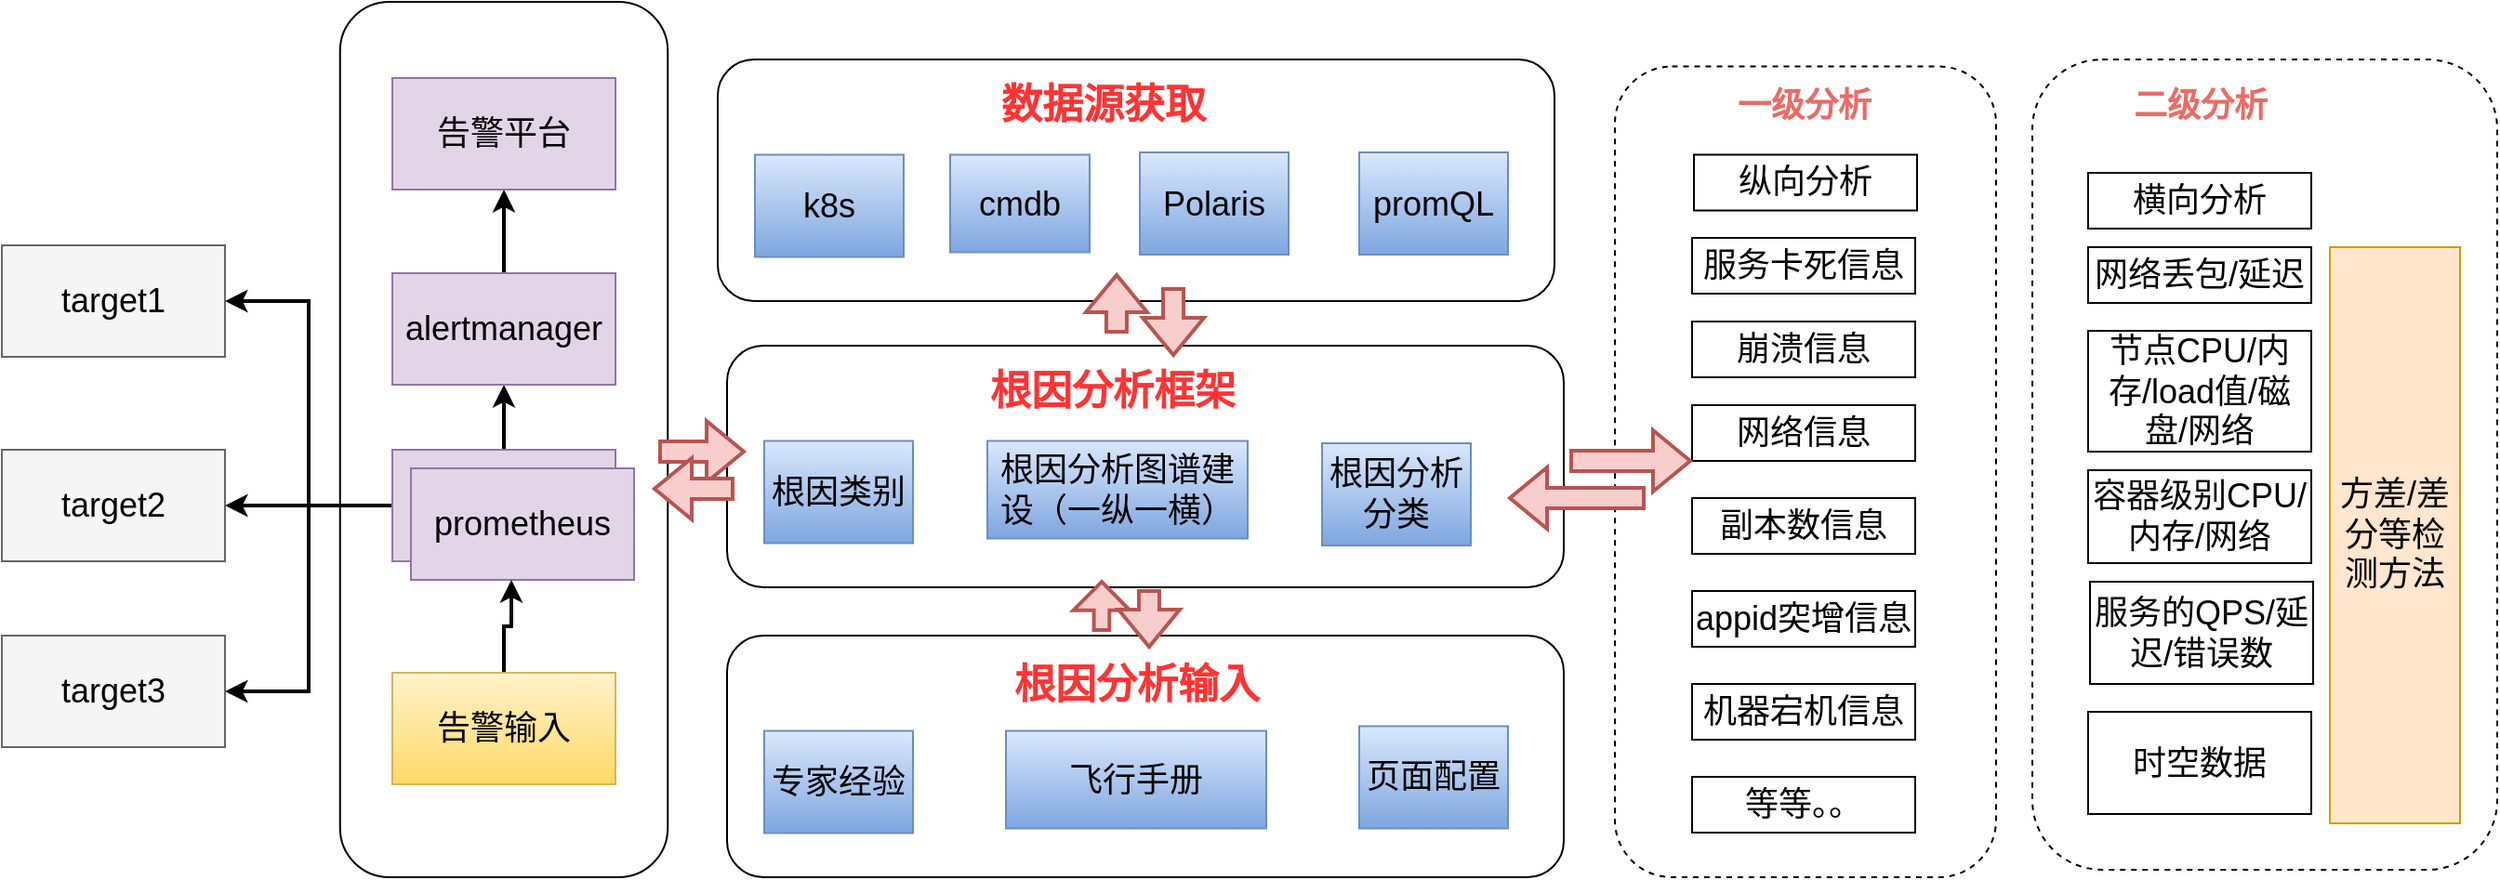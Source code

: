 <mxfile version="16.5.6" type="github">
  <diagram id="Aqf99x5-OG6gZ8053Yl7" name="第 1 页">
    <mxGraphModel dx="996" dy="561" grid="1" gridSize="10" guides="1" tooltips="1" connect="1" arrows="1" fold="1" page="1" pageScale="1" pageWidth="827" pageHeight="1169" math="0" shadow="0">
      <root>
        <mxCell id="0" />
        <mxCell id="1" parent="0" />
        <mxCell id="qlhYkGJH06k92T9zRMgj-84" value="" style="rounded=1;whiteSpace=wrap;html=1;" vertex="1" parent="1">
          <mxGeometry x="251.88" y="2" width="176.25" height="471" as="geometry" />
        </mxCell>
        <mxCell id="qlhYkGJH06k92T9zRMgj-83" value="" style="rounded=1;whiteSpace=wrap;html=1;fontSize=18;fontColor=#000000;strokeColor=#000000;strokeWidth=1;dashed=1;" vertex="1" parent="1">
          <mxGeometry x="937.5" y="36.75" width="205" height="436.25" as="geometry" />
        </mxCell>
        <mxCell id="qlhYkGJH06k92T9zRMgj-63" value="" style="rounded=1;whiteSpace=wrap;html=1;" vertex="1" parent="1">
          <mxGeometry x="460" y="187" width="450" height="130" as="geometry" />
        </mxCell>
        <mxCell id="qlhYkGJH06k92T9zRMgj-3" style="edgeStyle=orthogonalEdgeStyle;rounded=0;orthogonalLoop=1;jettySize=auto;html=1;exitX=0;exitY=0.5;exitDx=0;exitDy=0;entryX=1;entryY=0.5;entryDx=0;entryDy=0;fontSize=18;fontColor=#000000;strokeColor=#000000;strokeWidth=2;" edge="1" parent="1" source="qlhYkGJH06k92T9zRMgj-7" target="qlhYkGJH06k92T9zRMgj-8">
          <mxGeometry relative="1" as="geometry" />
        </mxCell>
        <mxCell id="qlhYkGJH06k92T9zRMgj-4" style="edgeStyle=orthogonalEdgeStyle;rounded=0;orthogonalLoop=1;jettySize=auto;html=1;exitX=0;exitY=0.5;exitDx=0;exitDy=0;fontSize=18;fontColor=#000000;strokeColor=#000000;strokeWidth=2;" edge="1" parent="1" source="qlhYkGJH06k92T9zRMgj-7" target="qlhYkGJH06k92T9zRMgj-9">
          <mxGeometry relative="1" as="geometry" />
        </mxCell>
        <mxCell id="qlhYkGJH06k92T9zRMgj-5" style="edgeStyle=orthogonalEdgeStyle;rounded=0;orthogonalLoop=1;jettySize=auto;html=1;exitX=0;exitY=0.5;exitDx=0;exitDy=0;entryX=1;entryY=0.5;entryDx=0;entryDy=0;fontSize=18;fontColor=#000000;strokeColor=#000000;strokeWidth=2;" edge="1" parent="1" source="qlhYkGJH06k92T9zRMgj-7" target="qlhYkGJH06k92T9zRMgj-10">
          <mxGeometry relative="1" as="geometry" />
        </mxCell>
        <mxCell id="qlhYkGJH06k92T9zRMgj-6" style="edgeStyle=orthogonalEdgeStyle;rounded=0;orthogonalLoop=1;jettySize=auto;html=1;exitX=0.5;exitY=0;exitDx=0;exitDy=0;fontSize=18;fontColor=#000000;strokeColor=#000000;strokeWidth=2;" edge="1" parent="1" source="qlhYkGJH06k92T9zRMgj-7" target="qlhYkGJH06k92T9zRMgj-12">
          <mxGeometry relative="1" as="geometry" />
        </mxCell>
        <mxCell id="qlhYkGJH06k92T9zRMgj-7" value="&lt;font color=&quot;#000000&quot;&gt;prometheus&lt;/font&gt;" style="rounded=0;whiteSpace=wrap;html=1;fontSize=18;strokeColor=#9673a6;strokeWidth=1;fillColor=#e1d5e7;" vertex="1" parent="1">
          <mxGeometry x="280" y="243" width="120" height="60" as="geometry" />
        </mxCell>
        <mxCell id="qlhYkGJH06k92T9zRMgj-8" value="&lt;font color=&quot;#000000&quot;&gt;target1&lt;/font&gt;" style="rounded=0;whiteSpace=wrap;html=1;fontSize=18;fontColor=#333333;strokeColor=#666666;strokeWidth=1;fillColor=#f5f5f5;" vertex="1" parent="1">
          <mxGeometry x="70" y="133" width="120" height="60" as="geometry" />
        </mxCell>
        <mxCell id="qlhYkGJH06k92T9zRMgj-9" value="&lt;font color=&quot;#000000&quot;&gt;target2&lt;/font&gt;" style="rounded=0;whiteSpace=wrap;html=1;fontSize=18;fontColor=#333333;strokeColor=#666666;strokeWidth=1;fillColor=#f5f5f5;" vertex="1" parent="1">
          <mxGeometry x="70" y="243" width="120" height="60" as="geometry" />
        </mxCell>
        <mxCell id="qlhYkGJH06k92T9zRMgj-10" value="&lt;font color=&quot;#000000&quot;&gt;target3&lt;/font&gt;" style="rounded=0;whiteSpace=wrap;html=1;fontSize=18;fontColor=#333333;strokeColor=#666666;strokeWidth=1;fillColor=#f5f5f5;" vertex="1" parent="1">
          <mxGeometry x="70" y="343" width="120" height="60" as="geometry" />
        </mxCell>
        <mxCell id="qlhYkGJH06k92T9zRMgj-60" style="edgeStyle=orthogonalEdgeStyle;rounded=0;orthogonalLoop=1;jettySize=auto;html=1;exitX=0.5;exitY=0;exitDx=0;exitDy=0;strokeWidth=2;" edge="1" parent="1" source="qlhYkGJH06k92T9zRMgj-12" target="qlhYkGJH06k92T9zRMgj-13">
          <mxGeometry relative="1" as="geometry" />
        </mxCell>
        <mxCell id="qlhYkGJH06k92T9zRMgj-12" value="&lt;font color=&quot;#000000&quot;&gt;alertmanager&lt;/font&gt;" style="whiteSpace=wrap;html=1;fontSize=18;strokeColor=#9673a6;rounded=0;strokeWidth=1;fillColor=#e1d5e7;" vertex="1" parent="1">
          <mxGeometry x="280" y="148" width="120" height="60" as="geometry" />
        </mxCell>
        <mxCell id="qlhYkGJH06k92T9zRMgj-13" value="告警平台" style="whiteSpace=wrap;html=1;fontSize=18;strokeColor=#9673a6;rounded=0;strokeWidth=1;fillColor=#e1d5e7;" vertex="1" parent="1">
          <mxGeometry x="280" y="43" width="120" height="60" as="geometry" />
        </mxCell>
        <mxCell id="qlhYkGJH06k92T9zRMgj-15" value="&lt;font color=&quot;#000000&quot;&gt;prometheus&lt;/font&gt;" style="rounded=0;whiteSpace=wrap;html=1;fontSize=18;strokeColor=#9673a6;strokeWidth=1;fillColor=#e1d5e7;" vertex="1" parent="1">
          <mxGeometry x="290" y="253" width="120" height="60" as="geometry" />
        </mxCell>
        <mxCell id="qlhYkGJH06k92T9zRMgj-16" style="edgeStyle=orthogonalEdgeStyle;rounded=0;orthogonalLoop=1;jettySize=auto;html=1;exitX=0.5;exitY=0;exitDx=0;exitDy=0;entryX=0.45;entryY=1;entryDx=0;entryDy=0;entryPerimeter=0;fontSize=18;fontColor=#000000;strokeColor=#000000;strokeWidth=2;" edge="1" parent="1" source="qlhYkGJH06k92T9zRMgj-17" target="qlhYkGJH06k92T9zRMgj-15">
          <mxGeometry relative="1" as="geometry" />
        </mxCell>
        <mxCell id="qlhYkGJH06k92T9zRMgj-17" value="&lt;font color=&quot;#000000&quot;&gt;告警输入&lt;/font&gt;" style="whiteSpace=wrap;html=1;fontSize=18;strokeColor=#d6b656;rounded=0;strokeWidth=1;fillColor=#fff2cc;gradientColor=#ffd966;" vertex="1" parent="1">
          <mxGeometry x="280" y="363" width="120" height="60" as="geometry" />
        </mxCell>
        <mxCell id="qlhYkGJH06k92T9zRMgj-32" value="&lt;font color=&quot;#000000&quot;&gt;服务卡死信息&lt;/font&gt;" style="whiteSpace=wrap;html=1;fontSize=18;strokeColor=#000000;fontColor=#FF0000;rounded=0;strokeWidth=1;" vertex="1" parent="1">
          <mxGeometry x="979" y="129" width="120" height="30" as="geometry" />
        </mxCell>
        <mxCell id="qlhYkGJH06k92T9zRMgj-34" value="&lt;font color=&quot;#000000&quot;&gt;崩溃信息&lt;/font&gt;" style="whiteSpace=wrap;html=1;fontSize=18;strokeColor=#000000;fontColor=#FF0000;rounded=0;strokeWidth=1;" vertex="1" parent="1">
          <mxGeometry x="979" y="174" width="120" height="30" as="geometry" />
        </mxCell>
        <mxCell id="qlhYkGJH06k92T9zRMgj-35" value="&lt;font color=&quot;#000000&quot;&gt;网络信息&lt;/font&gt;" style="whiteSpace=wrap;html=1;fontSize=18;strokeColor=#000000;fontColor=#FF0000;rounded=0;strokeWidth=1;" vertex="1" parent="1">
          <mxGeometry x="979" y="219" width="120" height="30" as="geometry" />
        </mxCell>
        <mxCell id="qlhYkGJH06k92T9zRMgj-36" value="&lt;font color=&quot;#000000&quot;&gt;副本数信息&lt;/font&gt;" style="whiteSpace=wrap;html=1;fontSize=18;strokeColor=#000000;fontColor=#FF0000;rounded=0;strokeWidth=1;" vertex="1" parent="1">
          <mxGeometry x="979" y="269" width="120" height="30" as="geometry" />
        </mxCell>
        <mxCell id="qlhYkGJH06k92T9zRMgj-37" value="&lt;font color=&quot;#000000&quot;&gt;appid突增信息&lt;/font&gt;" style="whiteSpace=wrap;html=1;fontSize=18;strokeColor=#000000;fontColor=#FF0000;rounded=0;strokeWidth=1;" vertex="1" parent="1">
          <mxGeometry x="979" y="319" width="120" height="30" as="geometry" />
        </mxCell>
        <mxCell id="qlhYkGJH06k92T9zRMgj-38" value="&lt;font color=&quot;#000000&quot;&gt;机器宕机信息&lt;/font&gt;" style="whiteSpace=wrap;html=1;fontSize=18;strokeColor=#000000;fontColor=#FF0000;rounded=0;strokeWidth=1;" vertex="1" parent="1">
          <mxGeometry x="979" y="369" width="120" height="30" as="geometry" />
        </mxCell>
        <mxCell id="qlhYkGJH06k92T9zRMgj-39" value="&lt;font color=&quot;#000000&quot;&gt;等等。。&lt;/font&gt;" style="whiteSpace=wrap;html=1;fontSize=18;strokeColor=#000000;fontColor=#FF0000;rounded=0;strokeWidth=1;" vertex="1" parent="1">
          <mxGeometry x="979" y="419" width="120" height="30" as="geometry" />
        </mxCell>
        <mxCell id="qlhYkGJH06k92T9zRMgj-40" value="&lt;font color=&quot;#ea6b66&quot;&gt;&lt;b&gt;一级分析&lt;/b&gt;&lt;/font&gt;" style="text;html=1;align=center;verticalAlign=middle;resizable=0;points=[];autosize=1;strokeColor=none;fillColor=none;fontSize=18;fontColor=#000000;" vertex="1" parent="1">
          <mxGeometry x="994" y="43" width="90" height="30" as="geometry" />
        </mxCell>
        <mxCell id="qlhYkGJH06k92T9zRMgj-41" value="" style="rounded=1;whiteSpace=wrap;html=1;fontSize=18;fontColor=#000000;strokeColor=#000000;strokeWidth=1;dashed=1;" vertex="1" parent="1">
          <mxGeometry x="1162" y="33" width="250" height="436" as="geometry" />
        </mxCell>
        <mxCell id="qlhYkGJH06k92T9zRMgj-42" value="&lt;font color=&quot;#000000&quot;&gt;网络丢包/延迟&lt;/font&gt;" style="whiteSpace=wrap;html=1;fontSize=18;strokeColor=#000000;fontColor=#FF0000;rounded=0;strokeWidth=1;" vertex="1" parent="1">
          <mxGeometry x="1192" y="134" width="120" height="30" as="geometry" />
        </mxCell>
        <mxCell id="qlhYkGJH06k92T9zRMgj-43" value="&lt;font color=&quot;#000000&quot;&gt;节点CPU/内存/load值/磁盘/网络&lt;/font&gt;" style="whiteSpace=wrap;html=1;fontSize=18;strokeColor=#000000;fontColor=#FF0000;rounded=0;strokeWidth=1;" vertex="1" parent="1">
          <mxGeometry x="1192" y="179" width="120" height="65" as="geometry" />
        </mxCell>
        <mxCell id="qlhYkGJH06k92T9zRMgj-44" value="&lt;font color=&quot;#000000&quot;&gt;容器级别CPU/内存/网络&lt;/font&gt;" style="whiteSpace=wrap;html=1;fontSize=18;strokeColor=#000000;fontColor=#FF0000;rounded=0;strokeWidth=1;" vertex="1" parent="1">
          <mxGeometry x="1192" y="254" width="120" height="50" as="geometry" />
        </mxCell>
        <mxCell id="qlhYkGJH06k92T9zRMgj-45" value="&lt;font color=&quot;#000000&quot;&gt;服务的QPS/延迟/错误数&lt;/font&gt;" style="whiteSpace=wrap;html=1;fontSize=18;strokeColor=#000000;fontColor=#FF0000;rounded=0;strokeWidth=1;" vertex="1" parent="1">
          <mxGeometry x="1193" y="314" width="120" height="55" as="geometry" />
        </mxCell>
        <mxCell id="qlhYkGJH06k92T9zRMgj-46" value="&lt;font color=&quot;#ea6b66&quot;&gt;&lt;b&gt;二级分析&lt;/b&gt;&lt;/font&gt;" style="text;html=1;align=center;verticalAlign=middle;resizable=0;points=[];autosize=1;strokeColor=none;fillColor=none;fontSize=18;fontColor=#000000;" vertex="1" parent="1">
          <mxGeometry x="1207" y="43" width="90" height="30" as="geometry" />
        </mxCell>
        <mxCell id="qlhYkGJH06k92T9zRMgj-47" value="&lt;font color=&quot;#000000&quot;&gt;方差/差分等检测方法&lt;/font&gt;" style="whiteSpace=wrap;html=1;fontSize=18;strokeColor=#d79b00;rounded=0;strokeWidth=1;fillColor=#ffe6cc;" vertex="1" parent="1">
          <mxGeometry x="1322" y="134" width="70" height="310" as="geometry" />
        </mxCell>
        <mxCell id="qlhYkGJH06k92T9zRMgj-48" value="&lt;font color=&quot;#000000&quot;&gt;时空数据&lt;/font&gt;" style="whiteSpace=wrap;html=1;fontSize=18;strokeColor=#000000;fontColor=#FF0000;rounded=0;strokeWidth=1;" vertex="1" parent="1">
          <mxGeometry x="1192" y="384" width="120" height="55" as="geometry" />
        </mxCell>
        <mxCell id="qlhYkGJH06k92T9zRMgj-50" value="根因类别" style="whiteSpace=wrap;html=1;fontSize=18;strokeColor=#6c8ebf;rounded=0;strokeWidth=1;fillColor=#dae8fc;gradientColor=#7ea6e0;" vertex="1" parent="1">
          <mxGeometry x="480" y="238.25" width="80" height="55" as="geometry" />
        </mxCell>
        <mxCell id="qlhYkGJH06k92T9zRMgj-52" value="根因分析图谱建设（一纵一横）" style="whiteSpace=wrap;html=1;fontSize=18;strokeColor=#6c8ebf;rounded=0;strokeWidth=1;fillColor=#dae8fc;gradientColor=#7ea6e0;" vertex="1" parent="1">
          <mxGeometry x="600" y="238.25" width="140" height="52.5" as="geometry" />
        </mxCell>
        <mxCell id="qlhYkGJH06k92T9zRMgj-64" value="根因分析分类" style="whiteSpace=wrap;html=1;fontSize=18;strokeColor=#6c8ebf;rounded=0;strokeWidth=1;fillColor=#dae8fc;gradientColor=#7ea6e0;" vertex="1" parent="1">
          <mxGeometry x="780" y="239.5" width="80" height="55" as="geometry" />
        </mxCell>
        <mxCell id="qlhYkGJH06k92T9zRMgj-65" value="&lt;b&gt;&lt;font style=&quot;font-size: 22px&quot; color=&quot;#ff3333&quot;&gt;根因分析框架&lt;/font&gt;&lt;/b&gt;" style="text;html=1;align=center;verticalAlign=middle;resizable=0;points=[];autosize=1;strokeColor=none;fillColor=none;" vertex="1" parent="1">
          <mxGeometry x="592" y="202" width="150" height="20" as="geometry" />
        </mxCell>
        <mxCell id="qlhYkGJH06k92T9zRMgj-67" value="" style="rounded=1;whiteSpace=wrap;html=1;" vertex="1" parent="1">
          <mxGeometry x="460" y="343" width="450" height="130" as="geometry" />
        </mxCell>
        <mxCell id="qlhYkGJH06k92T9zRMgj-68" value="专家经验" style="whiteSpace=wrap;html=1;fontSize=18;strokeColor=#6c8ebf;rounded=0;strokeWidth=1;fillColor=#dae8fc;gradientColor=#7ea6e0;" vertex="1" parent="1">
          <mxGeometry x="480" y="394.25" width="80" height="55" as="geometry" />
        </mxCell>
        <mxCell id="qlhYkGJH06k92T9zRMgj-69" value="飞行手册" style="whiteSpace=wrap;html=1;fontSize=18;strokeColor=#6c8ebf;rounded=0;strokeWidth=1;fillColor=#dae8fc;gradientColor=#7ea6e0;" vertex="1" parent="1">
          <mxGeometry x="610" y="394.25" width="140" height="52.5" as="geometry" />
        </mxCell>
        <mxCell id="qlhYkGJH06k92T9zRMgj-70" value="页面配置" style="whiteSpace=wrap;html=1;fontSize=18;strokeColor=#6c8ebf;rounded=0;strokeWidth=1;fillColor=#dae8fc;gradientColor=#7ea6e0;" vertex="1" parent="1">
          <mxGeometry x="800" y="391.75" width="80" height="55" as="geometry" />
        </mxCell>
        <mxCell id="qlhYkGJH06k92T9zRMgj-71" value="&lt;font color=&quot;#ff3333&quot;&gt;&lt;span style=&quot;font-size: 22px&quot;&gt;&lt;b&gt;根因分析输入&lt;/b&gt;&lt;/span&gt;&lt;/font&gt;" style="text;html=1;align=center;verticalAlign=middle;resizable=0;points=[];autosize=1;strokeColor=none;fillColor=none;" vertex="1" parent="1">
          <mxGeometry x="605" y="360" width="150" height="20" as="geometry" />
        </mxCell>
        <mxCell id="qlhYkGJH06k92T9zRMgj-74" value="" style="rounded=1;whiteSpace=wrap;html=1;" vertex="1" parent="1">
          <mxGeometry x="455" y="33" width="450" height="130" as="geometry" />
        </mxCell>
        <mxCell id="qlhYkGJH06k92T9zRMgj-75" value="k8s" style="whiteSpace=wrap;html=1;fontSize=18;strokeColor=#6c8ebf;rounded=0;strokeWidth=1;fillColor=#dae8fc;gradientColor=#7ea6e0;" vertex="1" parent="1">
          <mxGeometry x="475" y="84.25" width="80" height="55" as="geometry" />
        </mxCell>
        <mxCell id="qlhYkGJH06k92T9zRMgj-76" value="cmdb" style="whiteSpace=wrap;html=1;fontSize=18;strokeColor=#6c8ebf;rounded=0;strokeWidth=1;fillColor=#dae8fc;gradientColor=#7ea6e0;" vertex="1" parent="1">
          <mxGeometry x="580" y="84.25" width="75" height="52.5" as="geometry" />
        </mxCell>
        <mxCell id="qlhYkGJH06k92T9zRMgj-77" value="Polaris" style="whiteSpace=wrap;html=1;fontSize=18;strokeColor=#6c8ebf;rounded=0;strokeWidth=1;fillColor=#dae8fc;gradientColor=#7ea6e0;" vertex="1" parent="1">
          <mxGeometry x="682" y="83" width="80" height="55" as="geometry" />
        </mxCell>
        <mxCell id="qlhYkGJH06k92T9zRMgj-78" value="&lt;font color=&quot;#ff3333&quot;&gt;&lt;span style=&quot;font-size: 22px&quot;&gt;&lt;b&gt;数据源获取&lt;/b&gt;&lt;/span&gt;&lt;/font&gt;" style="text;html=1;align=center;verticalAlign=middle;resizable=0;points=[];autosize=1;strokeColor=none;fillColor=none;" vertex="1" parent="1">
          <mxGeometry x="597" y="48" width="130" height="20" as="geometry" />
        </mxCell>
        <mxCell id="qlhYkGJH06k92T9zRMgj-79" value="promQL" style="whiteSpace=wrap;html=1;fontSize=18;strokeColor=#6c8ebf;rounded=0;strokeWidth=1;fillColor=#dae8fc;gradientColor=#7ea6e0;" vertex="1" parent="1">
          <mxGeometry x="800" y="83" width="80" height="55" as="geometry" />
        </mxCell>
        <mxCell id="qlhYkGJH06k92T9zRMgj-81" value="&lt;font color=&quot;#000000&quot;&gt;纵向分析&lt;/font&gt;" style="whiteSpace=wrap;html=1;fontSize=18;strokeColor=#000000;fontColor=#FF0000;rounded=0;strokeWidth=1;" vertex="1" parent="1">
          <mxGeometry x="980" y="84.25" width="120" height="30" as="geometry" />
        </mxCell>
        <mxCell id="qlhYkGJH06k92T9zRMgj-82" value="&lt;font color=&quot;#000000&quot;&gt;横向分析&lt;/font&gt;" style="whiteSpace=wrap;html=1;fontSize=18;strokeColor=#000000;fontColor=#FF0000;rounded=0;strokeWidth=1;" vertex="1" parent="1">
          <mxGeometry x="1192" y="94" width="120" height="30" as="geometry" />
        </mxCell>
        <mxCell id="qlhYkGJH06k92T9zRMgj-87" value="" style="shape=flexArrow;endArrow=classic;html=1;rounded=0;fontSize=22;fontColor=#FF3333;strokeWidth=2;fillColor=#f8cecc;strokeColor=#b85450;" edge="1" parent="1">
          <mxGeometry width="50" height="50" relative="1" as="geometry">
            <mxPoint x="423" y="244" as="sourcePoint" />
            <mxPoint x="470" y="244" as="targetPoint" />
          </mxGeometry>
        </mxCell>
        <mxCell id="qlhYkGJH06k92T9zRMgj-88" value="" style="shape=flexArrow;endArrow=classic;html=1;rounded=0;fontSize=22;fontColor=#FF3333;strokeWidth=2;fillColor=#f8cecc;strokeColor=#b85450;" edge="1" parent="1">
          <mxGeometry width="50" height="50" relative="1" as="geometry">
            <mxPoint x="464" y="264" as="sourcePoint" />
            <mxPoint x="420" y="264" as="targetPoint" />
          </mxGeometry>
        </mxCell>
        <mxCell id="qlhYkGJH06k92T9zRMgj-90" value="" style="shape=flexArrow;endArrow=classic;html=1;rounded=0;fontSize=22;fontColor=#FF3333;strokeWidth=2;fillColor=#f8cecc;strokeColor=#b85450;" edge="1" parent="1">
          <mxGeometry width="50" height="50" relative="1" as="geometry">
            <mxPoint x="669.47" y="180.47" as="sourcePoint" />
            <mxPoint x="669.52" y="148" as="targetPoint" />
          </mxGeometry>
        </mxCell>
        <mxCell id="qlhYkGJH06k92T9zRMgj-91" value="" style="shape=flexArrow;endArrow=classic;html=1;rounded=0;fontSize=22;fontColor=#FF3333;strokeWidth=2;fillColor=#f8cecc;strokeColor=#b85450;" edge="1" parent="1">
          <mxGeometry width="50" height="50" relative="1" as="geometry">
            <mxPoint x="700.0" y="155.47" as="sourcePoint" />
            <mxPoint x="700.05" y="193" as="targetPoint" />
          </mxGeometry>
        </mxCell>
        <mxCell id="qlhYkGJH06k92T9zRMgj-92" value="" style="shape=flexArrow;endArrow=classic;html=1;rounded=0;fontSize=22;fontColor=#FF3333;strokeWidth=2;fillColor=#f8cecc;strokeColor=#b85450;width=7.368;endSize=4.453;" edge="1" parent="1">
          <mxGeometry width="50" height="50" relative="1" as="geometry">
            <mxPoint x="661.47" y="340.95" as="sourcePoint" />
            <mxPoint x="661.5" y="313" as="targetPoint" />
          </mxGeometry>
        </mxCell>
        <mxCell id="qlhYkGJH06k92T9zRMgj-93" value="" style="shape=flexArrow;endArrow=classic;html=1;rounded=0;fontSize=22;fontColor=#FF3333;strokeWidth=2;fillColor=#f8cecc;strokeColor=#b85450;" edge="1" parent="1">
          <mxGeometry width="50" height="50" relative="1" as="geometry">
            <mxPoint x="686.97" y="317.95" as="sourcePoint" />
            <mxPoint x="687" y="350" as="targetPoint" />
          </mxGeometry>
        </mxCell>
        <mxCell id="qlhYkGJH06k92T9zRMgj-94" value="" style="shape=flexArrow;endArrow=classic;html=1;rounded=0;fontSize=22;fontColor=#FF3333;strokeWidth=2;fillColor=#f8cecc;strokeColor=#b85450;" edge="1" parent="1">
          <mxGeometry width="50" height="50" relative="1" as="geometry">
            <mxPoint x="913" y="249" as="sourcePoint" />
            <mxPoint x="979" y="249" as="targetPoint" />
          </mxGeometry>
        </mxCell>
        <mxCell id="qlhYkGJH06k92T9zRMgj-95" value="" style="shape=flexArrow;endArrow=classic;html=1;rounded=0;fontSize=22;fontColor=#FF3333;strokeWidth=2;fillColor=#f8cecc;strokeColor=#b85450;" edge="1" parent="1">
          <mxGeometry width="50" height="50" relative="1" as="geometry">
            <mxPoint x="954" y="269" as="sourcePoint" />
            <mxPoint x="880" y="269" as="targetPoint" />
          </mxGeometry>
        </mxCell>
      </root>
    </mxGraphModel>
  </diagram>
</mxfile>
